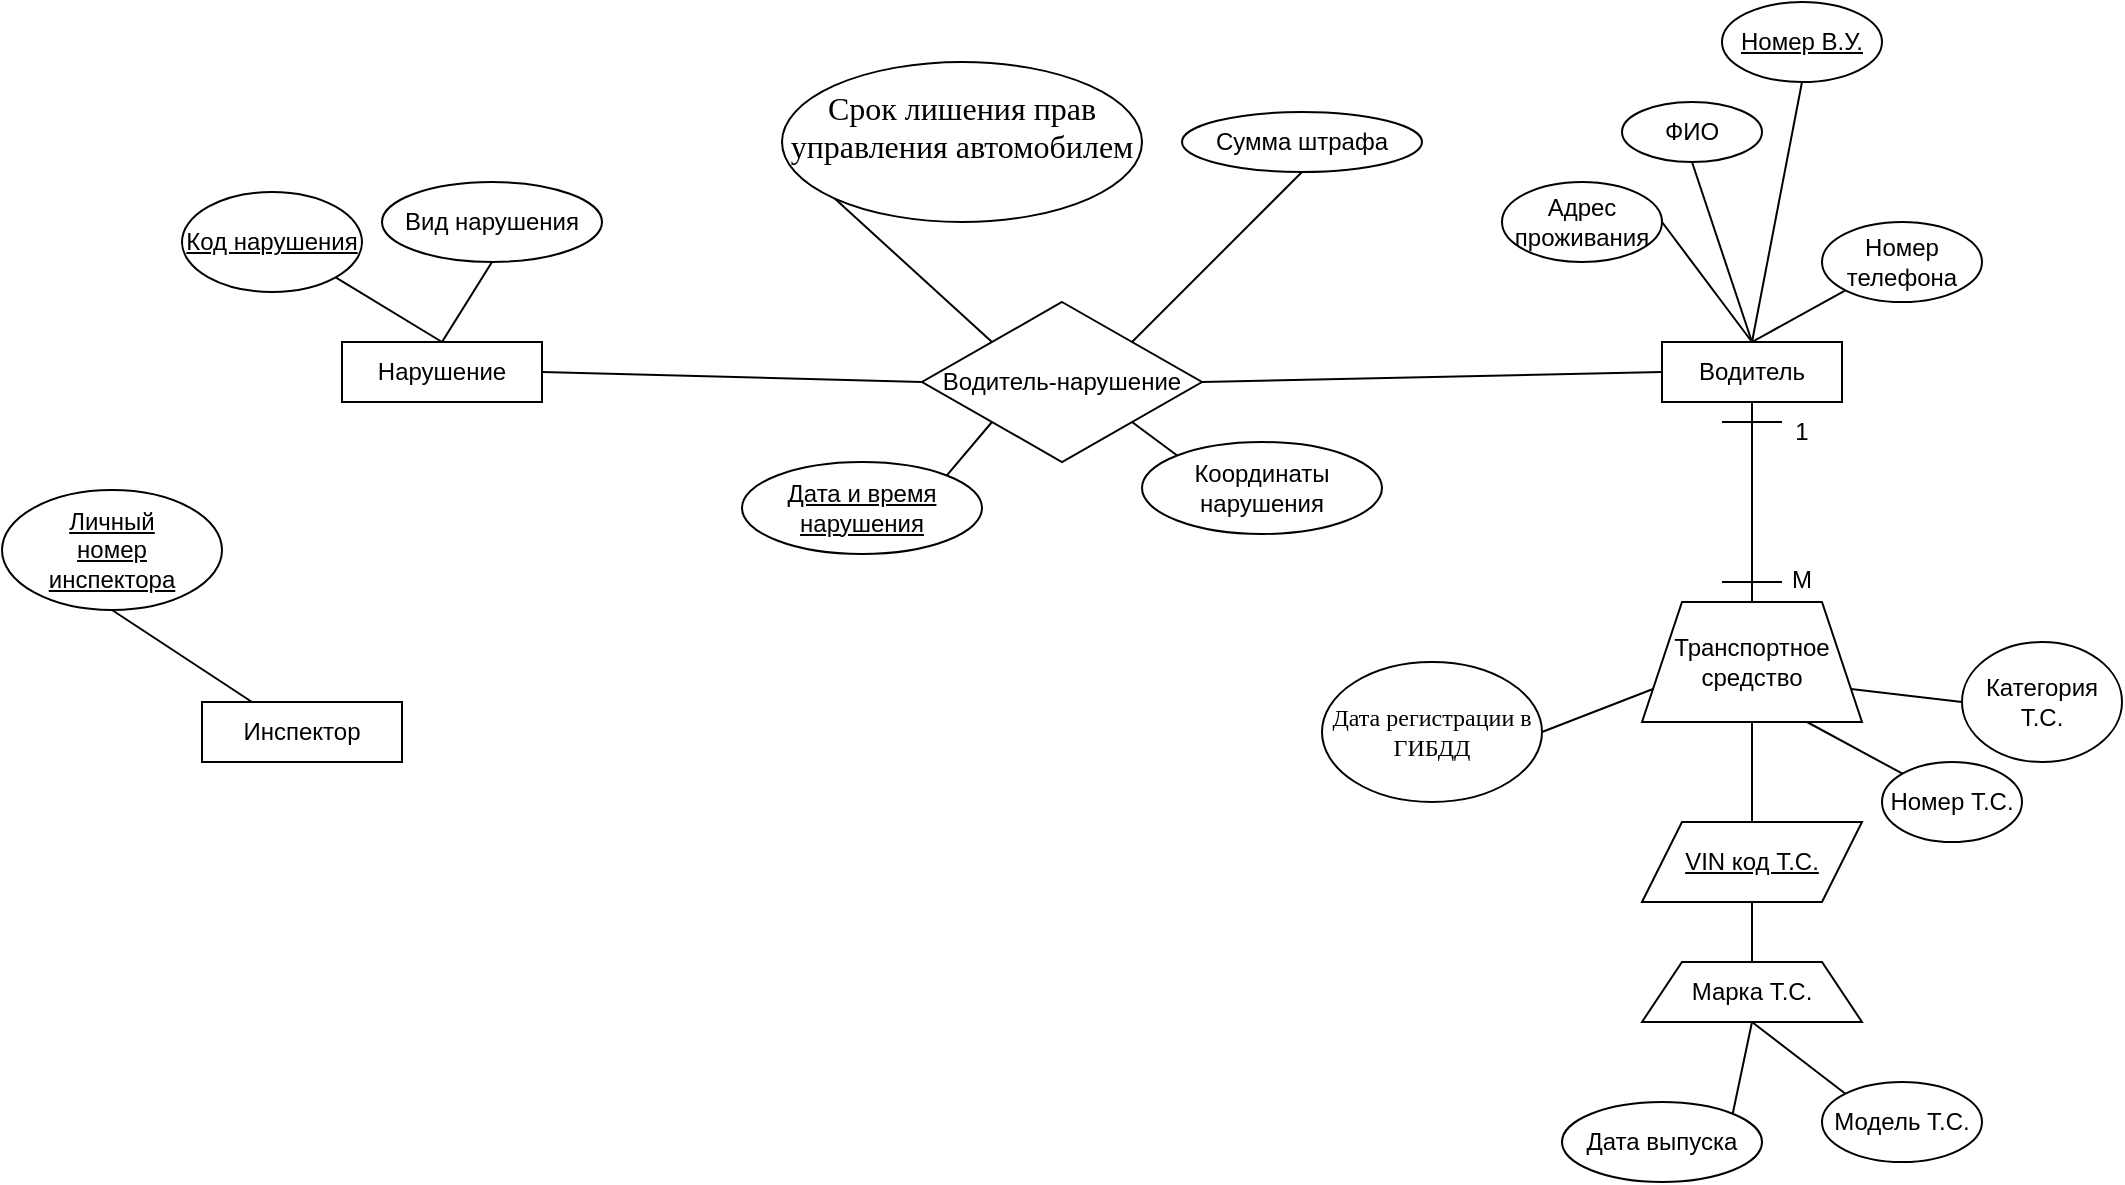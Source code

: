 <mxfile version="24.8.3">
  <diagram name="Страница — 1" id="uybRoan9pvtPxitQQdLI">
    <mxGraphModel dx="1836" dy="1708" grid="1" gridSize="10" guides="1" tooltips="1" connect="1" arrows="1" fold="1" page="1" pageScale="1" pageWidth="827" pageHeight="1169" math="0" shadow="0">
      <root>
        <mxCell id="0" />
        <mxCell id="1" parent="0" />
        <mxCell id="2xZ_PK04om7FWo83Txfk-1" value="Инспектор" style="rounded=0;whiteSpace=wrap;html=1;" parent="1" vertex="1">
          <mxGeometry x="-440" y="300" width="100" height="30" as="geometry" />
        </mxCell>
        <mxCell id="2xZ_PK04om7FWo83Txfk-3" value="Водитель" style="rounded=0;whiteSpace=wrap;html=1;" parent="1" vertex="1">
          <mxGeometry x="290" y="120" width="90" height="30" as="geometry" />
        </mxCell>
        <mxCell id="2xZ_PK04om7FWo83Txfk-4" value="ФИО" style="ellipse;whiteSpace=wrap;html=1;" parent="1" vertex="1">
          <mxGeometry x="270" width="70" height="30" as="geometry" />
        </mxCell>
        <mxCell id="2xZ_PK04om7FWo83Txfk-9" value="" style="endArrow=none;html=1;rounded=0;exitX=0.5;exitY=0;exitDx=0;exitDy=0;entryX=0.5;entryY=1;entryDx=0;entryDy=0;" parent="1" source="2xZ_PK04om7FWo83Txfk-3" target="2xZ_PK04om7FWo83Txfk-4" edge="1">
          <mxGeometry width="50" height="50" relative="1" as="geometry">
            <mxPoint x="670" y="270" as="sourcePoint" />
            <mxPoint x="720" y="220" as="targetPoint" />
          </mxGeometry>
        </mxCell>
        <mxCell id="2xZ_PK04om7FWo83Txfk-10" value="Номер В.У." style="ellipse;whiteSpace=wrap;html=1;fontStyle=4" parent="1" vertex="1">
          <mxGeometry x="320" y="-50" width="80" height="40" as="geometry" />
        </mxCell>
        <mxCell id="2xZ_PK04om7FWo83Txfk-11" value="" style="endArrow=none;html=1;rounded=0;exitX=0.5;exitY=0;exitDx=0;exitDy=0;entryX=0.5;entryY=1;entryDx=0;entryDy=0;" parent="1" source="2xZ_PK04om7FWo83Txfk-3" target="2xZ_PK04om7FWo83Txfk-10" edge="1">
          <mxGeometry width="50" height="50" relative="1" as="geometry">
            <mxPoint x="690" y="290" as="sourcePoint" />
            <mxPoint x="740" y="240" as="targetPoint" />
          </mxGeometry>
        </mxCell>
        <mxCell id="2xZ_PK04om7FWo83Txfk-12" value="Номер телефона" style="ellipse;whiteSpace=wrap;html=1;" parent="1" vertex="1">
          <mxGeometry x="370" y="60" width="80" height="40" as="geometry" />
        </mxCell>
        <mxCell id="2xZ_PK04om7FWo83Txfk-13" value="" style="endArrow=none;html=1;rounded=0;entryX=0;entryY=1;entryDx=0;entryDy=0;exitX=0.5;exitY=0;exitDx=0;exitDy=0;" parent="1" source="2xZ_PK04om7FWo83Txfk-3" target="2xZ_PK04om7FWo83Txfk-12" edge="1">
          <mxGeometry width="50" height="50" relative="1" as="geometry">
            <mxPoint x="690" y="290" as="sourcePoint" />
            <mxPoint x="740" y="240" as="targetPoint" />
          </mxGeometry>
        </mxCell>
        <mxCell id="2xZ_PK04om7FWo83Txfk-15" value="Адрес проживания" style="ellipse;whiteSpace=wrap;html=1;" parent="1" vertex="1">
          <mxGeometry x="210" y="40" width="80" height="40" as="geometry" />
        </mxCell>
        <mxCell id="2xZ_PK04om7FWo83Txfk-17" value="" style="endArrow=none;html=1;rounded=0;exitX=1;exitY=0.5;exitDx=0;exitDy=0;entryX=0.5;entryY=0;entryDx=0;entryDy=0;" parent="1" source="2xZ_PK04om7FWo83Txfk-15" target="2xZ_PK04om7FWo83Txfk-3" edge="1">
          <mxGeometry width="50" height="50" relative="1" as="geometry">
            <mxPoint x="560" y="160" as="sourcePoint" />
            <mxPoint x="600" y="110" as="targetPoint" />
          </mxGeometry>
        </mxCell>
        <mxCell id="2xZ_PK04om7FWo83Txfk-18" value="Нарушение" style="rounded=0;whiteSpace=wrap;html=1;" parent="1" vertex="1">
          <mxGeometry x="-370" y="120" width="100" height="30" as="geometry" />
        </mxCell>
        <mxCell id="2xZ_PK04om7FWo83Txfk-20" value="&lt;u&gt;Личный&lt;/u&gt;&lt;div&gt;&lt;u&gt;номер&lt;/u&gt;&lt;/div&gt;&lt;div&gt;&lt;u&gt;инспектора&lt;/u&gt;&lt;/div&gt;" style="ellipse;whiteSpace=wrap;html=1;" parent="1" vertex="1">
          <mxGeometry x="-540" y="194" width="110" height="60" as="geometry" />
        </mxCell>
        <mxCell id="2xZ_PK04om7FWo83Txfk-21" value="" style="endArrow=none;html=1;rounded=0;entryX=0.5;entryY=1;entryDx=0;entryDy=0;exitX=0.25;exitY=0;exitDx=0;exitDy=0;" parent="1" source="2xZ_PK04om7FWo83Txfk-1" target="2xZ_PK04om7FWo83Txfk-20" edge="1">
          <mxGeometry width="50" height="50" relative="1" as="geometry">
            <mxPoint x="-950" y="140" as="sourcePoint" />
            <mxPoint x="-900" y="90" as="targetPoint" />
          </mxGeometry>
        </mxCell>
        <mxCell id="2xZ_PK04om7FWo83Txfk-24" value="Транспортное&lt;div&gt;средство&lt;/div&gt;" style="shape=trapezoid;perimeter=trapezoidPerimeter;whiteSpace=wrap;html=1;fixedSize=1;" parent="1" vertex="1">
          <mxGeometry x="280" y="250" width="110" height="60" as="geometry" />
        </mxCell>
        <mxCell id="2xZ_PK04om7FWo83Txfk-25" value="" style="endArrow=none;html=1;rounded=0;entryX=0.5;entryY=1;entryDx=0;entryDy=0;exitX=0.5;exitY=0;exitDx=0;exitDy=0;" parent="1" source="2xZ_PK04om7FWo83Txfk-24" target="2xZ_PK04om7FWo83Txfk-3" edge="1">
          <mxGeometry width="50" height="50" relative="1" as="geometry">
            <mxPoint x="560" y="220" as="sourcePoint" />
            <mxPoint x="610" y="170" as="targetPoint" />
          </mxGeometry>
        </mxCell>
        <mxCell id="2xZ_PK04om7FWo83Txfk-26" value="" style="endArrow=none;html=1;rounded=0;" parent="1" edge="1">
          <mxGeometry width="50" height="50" relative="1" as="geometry">
            <mxPoint x="320" y="240" as="sourcePoint" />
            <mxPoint x="350" y="240" as="targetPoint" />
          </mxGeometry>
        </mxCell>
        <mxCell id="2xZ_PK04om7FWo83Txfk-27" value="" style="endArrow=none;html=1;rounded=0;" parent="1" edge="1">
          <mxGeometry width="50" height="50" relative="1" as="geometry">
            <mxPoint x="320" y="160" as="sourcePoint" />
            <mxPoint x="350" y="160" as="targetPoint" />
          </mxGeometry>
        </mxCell>
        <mxCell id="2xZ_PK04om7FWo83Txfk-28" value="1" style="text;strokeColor=none;align=center;fillColor=none;html=1;verticalAlign=middle;whiteSpace=wrap;rounded=0;" parent="1" vertex="1">
          <mxGeometry x="330" y="150" width="60" height="30" as="geometry" />
        </mxCell>
        <mxCell id="2xZ_PK04om7FWo83Txfk-29" value="M" style="text;strokeColor=none;align=center;fillColor=none;html=1;verticalAlign=middle;whiteSpace=wrap;rounded=0;" parent="1" vertex="1">
          <mxGeometry x="330" y="224" width="60" height="30" as="geometry" />
        </mxCell>
        <mxCell id="2xZ_PK04om7FWo83Txfk-30" value="Номер Т.С." style="ellipse;whiteSpace=wrap;html=1;" parent="1" vertex="1">
          <mxGeometry x="400" y="330" width="70" height="40" as="geometry" />
        </mxCell>
        <mxCell id="2xZ_PK04om7FWo83Txfk-32" value="Модель Т.С." style="ellipse;whiteSpace=wrap;html=1;" parent="1" vertex="1">
          <mxGeometry x="370" y="490" width="80" height="40" as="geometry" />
        </mxCell>
        <mxCell id="2xZ_PK04om7FWo83Txfk-34" value="" style="endArrow=none;html=1;rounded=0;exitX=0.75;exitY=1;exitDx=0;exitDy=0;entryX=0;entryY=0;entryDx=0;entryDy=0;" parent="1" source="2xZ_PK04om7FWo83Txfk-24" target="2xZ_PK04om7FWo83Txfk-30" edge="1">
          <mxGeometry width="50" height="50" relative="1" as="geometry">
            <mxPoint x="510" y="290" as="sourcePoint" />
            <mxPoint x="560" y="240" as="targetPoint" />
          </mxGeometry>
        </mxCell>
        <mxCell id="2xZ_PK04om7FWo83Txfk-40" value="" style="endArrow=none;html=1;rounded=0;exitX=0;exitY=0;exitDx=0;exitDy=0;entryX=0.5;entryY=1;entryDx=0;entryDy=0;" parent="1" source="2xZ_PK04om7FWo83Txfk-32" target="DVrpvTOk0jTV4oM5Se0g-15" edge="1">
          <mxGeometry width="50" height="50" relative="1" as="geometry">
            <mxPoint x="395" y="510" as="sourcePoint" />
            <mxPoint x="330" y="460" as="targetPoint" />
          </mxGeometry>
        </mxCell>
        <mxCell id="2xZ_PK04om7FWo83Txfk-41" value="Дата выпуска" style="ellipse;whiteSpace=wrap;html=1;" parent="1" vertex="1">
          <mxGeometry x="240" y="500" width="100" height="40" as="geometry" />
        </mxCell>
        <mxCell id="DVrpvTOk0jTV4oM5Se0g-2" value="&#xa;&lt;b style=&quot;font-weight: normal; font-size: 12px;&quot; id=&quot;docs-internal-guid-81faf70e-7fff-be24-3cce-21bf5d25a622&quot;&gt;&lt;span style=&quot;font-size: 12px; font-family: &amp;quot;Times New Roman&amp;quot;, serif; background-color: transparent; font-weight: 400; font-style: normal; font-variant: normal; text-decoration: none; vertical-align: baseline; white-space: pre-wrap;&quot;&gt;Дата регистрации в ГИБДД&lt;/span&gt;&lt;/b&gt;&#xa;&#xa;" style="ellipse;whiteSpace=wrap;html=1;fontColor=#000000;fontSize=12;verticalAlign=top;" vertex="1" parent="1">
          <mxGeometry x="120" y="280" width="110" height="70" as="geometry" />
        </mxCell>
        <mxCell id="DVrpvTOk0jTV4oM5Se0g-3" value="" style="endArrow=none;html=1;rounded=0;exitX=1;exitY=0.5;exitDx=0;exitDy=0;entryX=0;entryY=0.75;entryDx=0;entryDy=0;" edge="1" parent="1" source="DVrpvTOk0jTV4oM5Se0g-2" target="2xZ_PK04om7FWo83Txfk-24">
          <mxGeometry width="50" height="50" relative="1" as="geometry">
            <mxPoint x="240" y="305" as="sourcePoint" />
            <mxPoint x="430" y="250" as="targetPoint" />
          </mxGeometry>
        </mxCell>
        <mxCell id="DVrpvTOk0jTV4oM5Se0g-5" value="&#xa;&lt;b style=&quot;font-weight:normal;&quot; id=&quot;docs-internal-guid-deb80641-7fff-4cc3-0323-eca9b664dfb7&quot;&gt;&lt;span style=&quot;font-size: 12pt; font-family: &amp;quot;Times New Roman&amp;quot;, serif; background-color: transparent; font-weight: 400; font-style: normal; font-variant: normal; text-decoration: none; vertical-align: baseline; white-space: pre-wrap;&quot;&gt;Срок лишения прав управления автомобилем&lt;/span&gt;&lt;/b&gt;&#xa;&#xa;" style="ellipse;whiteSpace=wrap;html=1;fontColor=default;verticalAlign=middle;" vertex="1" parent="1">
          <mxGeometry x="-150" y="-20" width="180" height="80" as="geometry" />
        </mxCell>
        <mxCell id="DVrpvTOk0jTV4oM5Se0g-6" value="" style="endArrow=none;html=1;rounded=0;exitX=0;exitY=0;exitDx=0;exitDy=0;entryX=0;entryY=1;entryDx=0;entryDy=0;" edge="1" parent="1" source="DVrpvTOk0jTV4oM5Se0g-7" target="DVrpvTOk0jTV4oM5Se0g-5">
          <mxGeometry width="50" height="50" relative="1" as="geometry">
            <mxPoint x="270" y="180" as="sourcePoint" />
            <mxPoint x="320" y="130" as="targetPoint" />
          </mxGeometry>
        </mxCell>
        <mxCell id="DVrpvTOk0jTV4oM5Se0g-7" value="Водитель-нарушение" style="rhombus;whiteSpace=wrap;html=1;" vertex="1" parent="1">
          <mxGeometry x="-80" y="100" width="140" height="80" as="geometry" />
        </mxCell>
        <mxCell id="DVrpvTOk0jTV4oM5Se0g-8" value="" style="endArrow=none;html=1;rounded=0;entryX=0;entryY=0.5;entryDx=0;entryDy=0;exitX=1;exitY=0.5;exitDx=0;exitDy=0;" edge="1" parent="1" source="DVrpvTOk0jTV4oM5Se0g-7" target="2xZ_PK04om7FWo83Txfk-3">
          <mxGeometry width="50" height="50" relative="1" as="geometry">
            <mxPoint x="190" y="135" as="sourcePoint" />
            <mxPoint x="180" y="180" as="targetPoint" />
          </mxGeometry>
        </mxCell>
        <mxCell id="DVrpvTOk0jTV4oM5Se0g-9" value="" style="endArrow=none;html=1;rounded=0;exitX=1;exitY=0.75;exitDx=0;exitDy=0;entryX=0;entryY=0.5;entryDx=0;entryDy=0;" edge="1" parent="1" source="2xZ_PK04om7FWo83Txfk-24" target="DVrpvTOk0jTV4oM5Se0g-10">
          <mxGeometry width="50" height="50" relative="1" as="geometry">
            <mxPoint x="130" y="350" as="sourcePoint" />
            <mxPoint x="460.692" y="304.446" as="targetPoint" />
          </mxGeometry>
        </mxCell>
        <mxCell id="DVrpvTOk0jTV4oM5Se0g-10" value="Категория Т.С." style="ellipse;whiteSpace=wrap;html=1;" vertex="1" parent="1">
          <mxGeometry x="440" y="270" width="80" height="60" as="geometry" />
        </mxCell>
        <mxCell id="DVrpvTOk0jTV4oM5Se0g-13" value="VIN код Т.С." style="shape=parallelogram;perimeter=parallelogramPerimeter;whiteSpace=wrap;html=1;fixedSize=1;fontStyle=4" vertex="1" parent="1">
          <mxGeometry x="280" y="360" width="110" height="40" as="geometry" />
        </mxCell>
        <mxCell id="DVrpvTOk0jTV4oM5Se0g-15" value="Марка Т.С." style="shape=trapezoid;perimeter=trapezoidPerimeter;whiteSpace=wrap;html=1;fixedSize=1;" vertex="1" parent="1">
          <mxGeometry x="280" y="430" width="110" height="30" as="geometry" />
        </mxCell>
        <mxCell id="DVrpvTOk0jTV4oM5Se0g-16" value="" style="endArrow=none;html=1;rounded=0;exitX=1;exitY=0;exitDx=0;exitDy=0;entryX=0.5;entryY=1;entryDx=0;entryDy=0;" edge="1" parent="1" source="2xZ_PK04om7FWo83Txfk-41" target="DVrpvTOk0jTV4oM5Se0g-15">
          <mxGeometry width="50" height="50" relative="1" as="geometry">
            <mxPoint x="290" y="510" as="sourcePoint" />
            <mxPoint x="470" y="410" as="targetPoint" />
          </mxGeometry>
        </mxCell>
        <mxCell id="DVrpvTOk0jTV4oM5Se0g-17" value="" style="endArrow=none;html=1;rounded=0;exitX=0.5;exitY=0;exitDx=0;exitDy=0;entryX=0.5;entryY=1;entryDx=0;entryDy=0;" edge="1" parent="1" source="DVrpvTOk0jTV4oM5Se0g-15" target="DVrpvTOk0jTV4oM5Se0g-13">
          <mxGeometry width="50" height="50" relative="1" as="geometry">
            <mxPoint x="420" y="460" as="sourcePoint" />
            <mxPoint x="470" y="410" as="targetPoint" />
          </mxGeometry>
        </mxCell>
        <mxCell id="DVrpvTOk0jTV4oM5Se0g-18" value="" style="endArrow=none;html=1;rounded=0;exitX=0.5;exitY=0;exitDx=0;exitDy=0;entryX=0.5;entryY=1;entryDx=0;entryDy=0;" edge="1" parent="1" source="DVrpvTOk0jTV4oM5Se0g-13" target="2xZ_PK04om7FWo83Txfk-24">
          <mxGeometry width="50" height="50" relative="1" as="geometry">
            <mxPoint x="420" y="460" as="sourcePoint" />
            <mxPoint x="470" y="410" as="targetPoint" />
          </mxGeometry>
        </mxCell>
        <mxCell id="DVrpvTOk0jTV4oM5Se0g-20" value="Сумма штрафа" style="ellipse;whiteSpace=wrap;html=1;" vertex="1" parent="1">
          <mxGeometry x="50" y="5" width="120" height="30" as="geometry" />
        </mxCell>
        <mxCell id="DVrpvTOk0jTV4oM5Se0g-21" value="Код нарушения" style="ellipse;whiteSpace=wrap;html=1;fontStyle=4" vertex="1" parent="1">
          <mxGeometry x="-450" y="45" width="90" height="50" as="geometry" />
        </mxCell>
        <mxCell id="DVrpvTOk0jTV4oM5Se0g-22" value="Вид нарушения" style="ellipse;whiteSpace=wrap;html=1;" vertex="1" parent="1">
          <mxGeometry x="-350" y="40" width="110" height="40" as="geometry" />
        </mxCell>
        <mxCell id="DVrpvTOk0jTV4oM5Se0g-23" value="" style="endArrow=none;html=1;rounded=0;exitX=0.5;exitY=0;exitDx=0;exitDy=0;entryX=0.5;entryY=1;entryDx=0;entryDy=0;" edge="1" parent="1" source="2xZ_PK04om7FWo83Txfk-18" target="DVrpvTOk0jTV4oM5Se0g-22">
          <mxGeometry width="50" height="50" relative="1" as="geometry">
            <mxPoint x="-130" y="150" as="sourcePoint" />
            <mxPoint x="-80" y="100" as="targetPoint" />
          </mxGeometry>
        </mxCell>
        <mxCell id="DVrpvTOk0jTV4oM5Se0g-24" value="" style="endArrow=none;html=1;rounded=0;exitX=1;exitY=1;exitDx=0;exitDy=0;entryX=0.5;entryY=0;entryDx=0;entryDy=0;" edge="1" parent="1" source="DVrpvTOk0jTV4oM5Se0g-21" target="2xZ_PK04om7FWo83Txfk-18">
          <mxGeometry width="50" height="50" relative="1" as="geometry">
            <mxPoint x="-130" y="150" as="sourcePoint" />
            <mxPoint x="-80" y="100" as="targetPoint" />
          </mxGeometry>
        </mxCell>
        <mxCell id="DVrpvTOk0jTV4oM5Se0g-25" value="" style="endArrow=none;html=1;rounded=0;exitX=1;exitY=0.5;exitDx=0;exitDy=0;entryX=0;entryY=0.5;entryDx=0;entryDy=0;" edge="1" parent="1" source="2xZ_PK04om7FWo83Txfk-18" target="DVrpvTOk0jTV4oM5Se0g-7">
          <mxGeometry width="50" height="50" relative="1" as="geometry">
            <mxPoint x="-130" y="150" as="sourcePoint" />
            <mxPoint x="-80" y="100" as="targetPoint" />
          </mxGeometry>
        </mxCell>
        <mxCell id="DVrpvTOk0jTV4oM5Se0g-26" value="" style="endArrow=none;html=1;rounded=0;exitX=1;exitY=0;exitDx=0;exitDy=0;entryX=0.5;entryY=1;entryDx=0;entryDy=0;" edge="1" parent="1" source="DVrpvTOk0jTV4oM5Se0g-7" target="DVrpvTOk0jTV4oM5Se0g-20">
          <mxGeometry width="50" height="50" relative="1" as="geometry">
            <mxPoint x="150" y="250" as="sourcePoint" />
            <mxPoint x="200" y="200" as="targetPoint" />
          </mxGeometry>
        </mxCell>
        <mxCell id="DVrpvTOk0jTV4oM5Se0g-27" value="&lt;u&gt;Дата и время нарушения&lt;/u&gt;" style="ellipse;whiteSpace=wrap;html=1;" vertex="1" parent="1">
          <mxGeometry x="-170" y="180" width="120" height="46" as="geometry" />
        </mxCell>
        <mxCell id="DVrpvTOk0jTV4oM5Se0g-28" value="" style="endArrow=none;html=1;rounded=0;exitX=1;exitY=0;exitDx=0;exitDy=0;entryX=0;entryY=1;entryDx=0;entryDy=0;" edge="1" parent="1" source="DVrpvTOk0jTV4oM5Se0g-27" target="DVrpvTOk0jTV4oM5Se0g-7">
          <mxGeometry width="50" height="50" relative="1" as="geometry">
            <mxPoint x="10" y="200" as="sourcePoint" />
            <mxPoint x="60" y="150" as="targetPoint" />
          </mxGeometry>
        </mxCell>
        <mxCell id="DVrpvTOk0jTV4oM5Se0g-29" value="Координаты нарушения" style="ellipse;whiteSpace=wrap;html=1;" vertex="1" parent="1">
          <mxGeometry x="30" y="170" width="120" height="46" as="geometry" />
        </mxCell>
        <mxCell id="DVrpvTOk0jTV4oM5Se0g-30" value="" style="endArrow=none;html=1;rounded=0;exitX=0;exitY=0;exitDx=0;exitDy=0;entryX=1;entryY=1;entryDx=0;entryDy=0;" edge="1" parent="1" source="DVrpvTOk0jTV4oM5Se0g-29" target="DVrpvTOk0jTV4oM5Se0g-7">
          <mxGeometry width="50" height="50" relative="1" as="geometry">
            <mxPoint x="10" y="210" as="sourcePoint" />
            <mxPoint x="60" y="160" as="targetPoint" />
          </mxGeometry>
        </mxCell>
      </root>
    </mxGraphModel>
  </diagram>
</mxfile>
